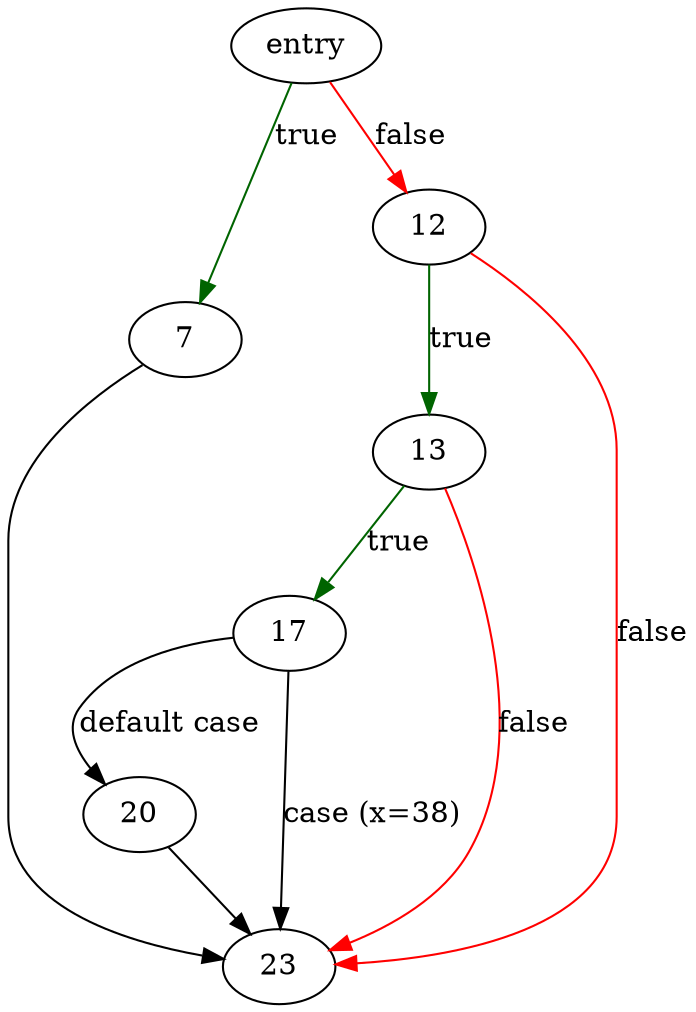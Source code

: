 digraph "create_hole" {
	// Node definitions.
	4 [label=entry];
	7;
	12;
	13;
	17;
	20;
	23;

	// Edge definitions.
	4 -> 7 [
		color=darkgreen
		label=true
	];
	4 -> 12 [
		color=red
		label=false
	];
	7 -> 23;
	12 -> 13 [
		color=darkgreen
		label=true
	];
	12 -> 23 [
		color=red
		label=false
	];
	13 -> 17 [
		color=darkgreen
		label=true
	];
	13 -> 23 [
		color=red
		label=false
	];
	17 -> 20 [label="default case"];
	17 -> 23 [label="case (x=38)"];
	20 -> 23;
}